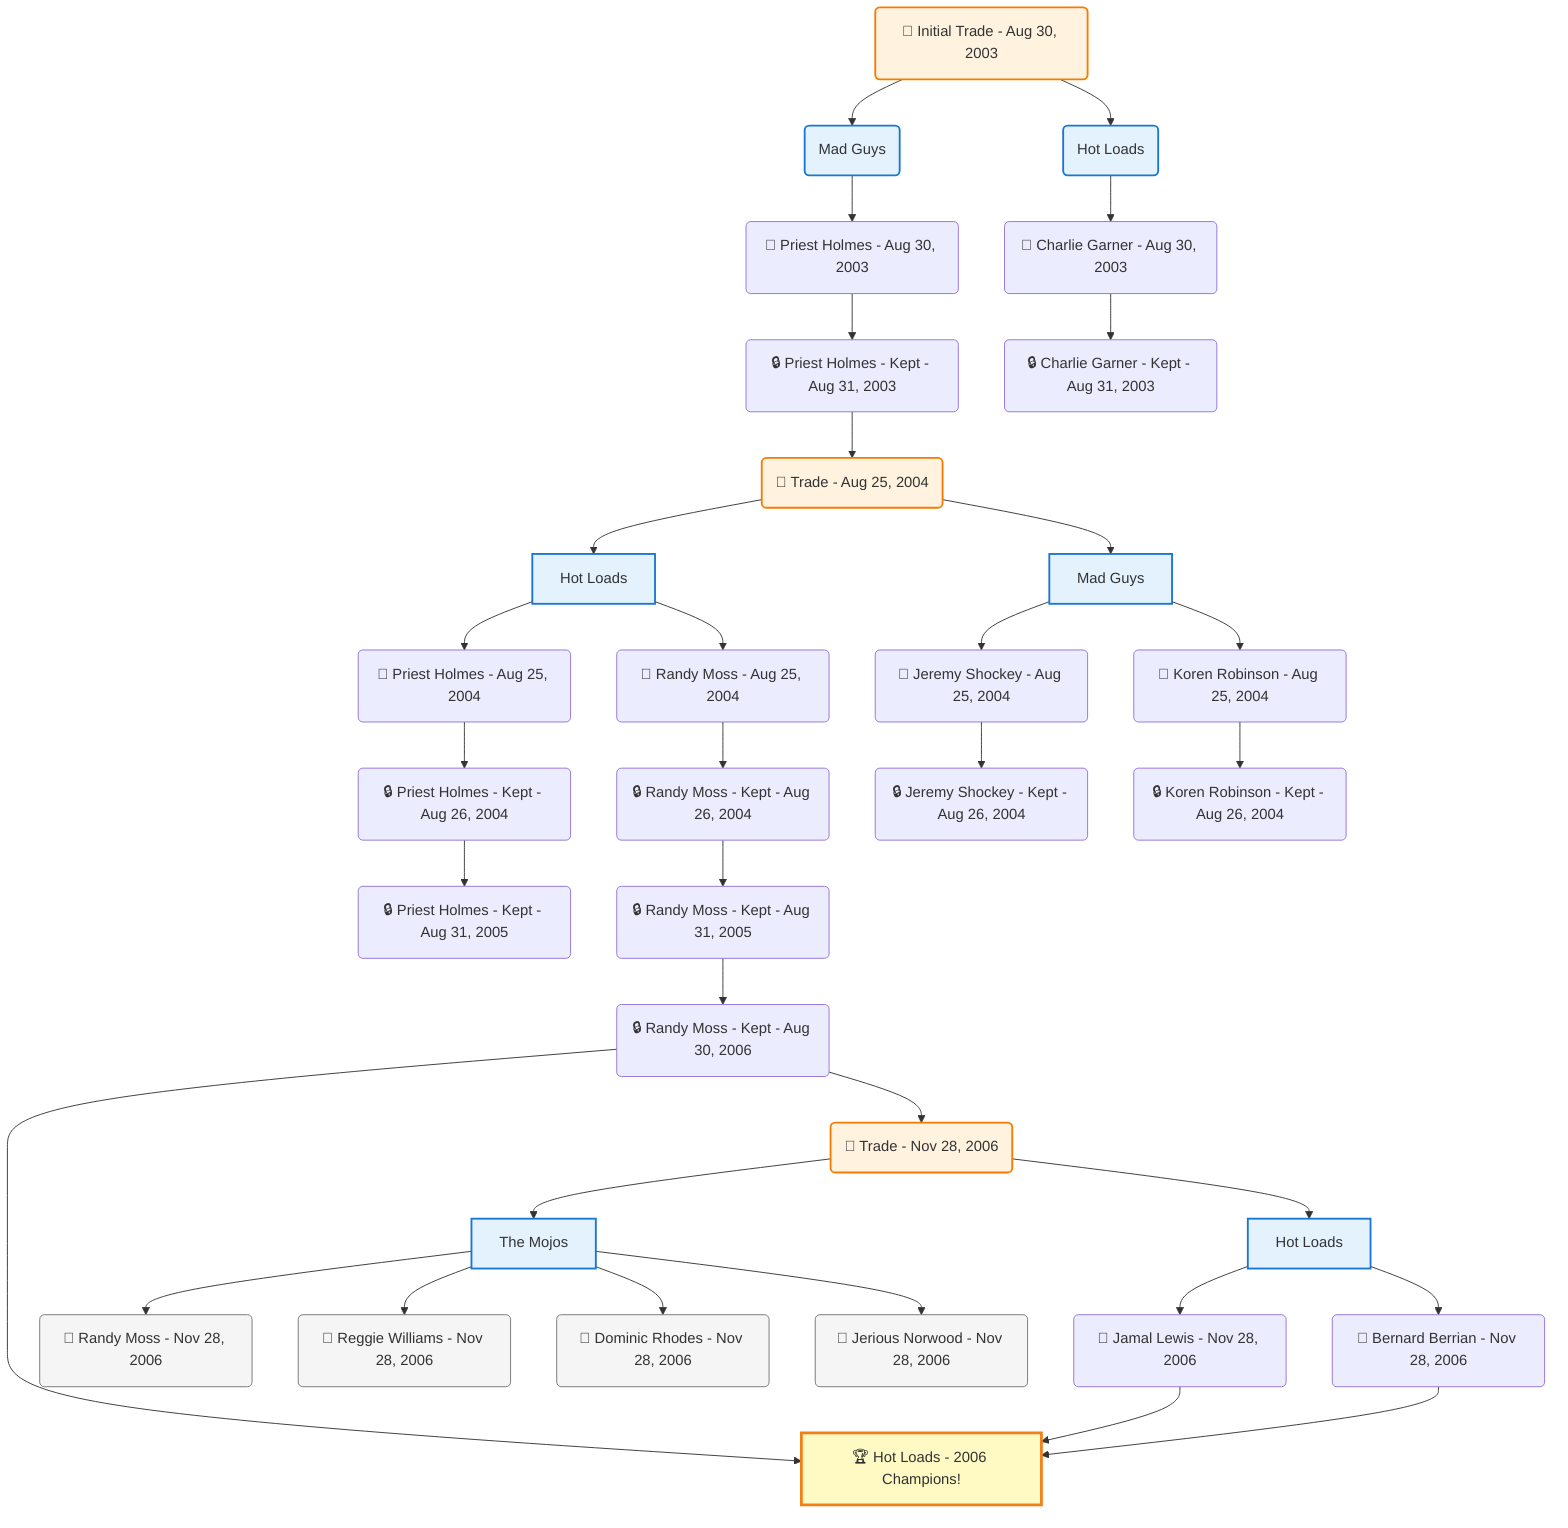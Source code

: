 flowchart TD

    TRADE_MAIN("🔄 Initial Trade - Aug 30, 2003")
    TEAM_1("Mad Guys")
    TEAM_2("Hot Loads")
    NODE_578e4f37-081f-4c02-beb3-5a05162913a9("🔄 Priest Holmes - Aug 30, 2003")
    NODE_5633b7e2-a69f-418a-b631-798dba408c62("🔒 Priest Holmes - Kept - Aug 31, 2003")
    TRADE_443e1476-8541-4e17-ad3c-05b56ee14673_3("🔄 Trade - Aug 25, 2004")
    TEAM_8e9f18ff-62c3-40e8-bb10-32f74cf4ee33_4["Hot Loads"]
    NODE_ba6758a3-f208-477f-9e87-3dc956ba79c9("🔄 Priest Holmes - Aug 25, 2004")
    NODE_082259f8-2e9f-4ee4-ab69-a399e61188d7("🔒 Priest Holmes - Kept - Aug 26, 2004")
    NODE_32804528-2abe-4adb-8021-818b4a8496e4("🔒 Priest Holmes - Kept - Aug 31, 2005")
    NODE_b0086ff5-88cc-4f48-a79f-8d6a747dae46("🔄 Randy Moss - Aug 25, 2004")
    NODE_1e0ac843-fc9b-4434-bced-af98c0eb09cc("🔒 Randy Moss - Kept - Aug 26, 2004")
    NODE_c8b06ed6-3319-4413-b8f6-9d120dd33ac2("🔒 Randy Moss - Kept - Aug 31, 2005")
    NODE_04d40653-38ae-48e4-b9fa-e1222162b6e6("🔒 Randy Moss - Kept - Aug 30, 2006")
    CHAMP_8e9f18ff-62c3-40e8-bb10-32f74cf4ee33_2006["🏆 Hot Loads - 2006 Champions!"]
    TRADE_94128dc1-5690-4ecb-9e57-2fcda0f4436f_5("🔄 Trade - Nov 28, 2006")
    TEAM_bbe2d0ad-54cf-4c22-be82-b2a5f262a157_6["The Mojos"]
    NODE_ea837e1f-1038-4fb7-b95d-79f8daf5279e("🔄 Randy Moss - Nov 28, 2006")
    NODE_4a66e6f4-6850-46cb-ae70-91890578144f("🔄 Reggie Williams - Nov 28, 2006")
    NODE_1695e839-8cd2-4d8b-ad6e-df55e29c78d9("🔄 Dominic Rhodes - Nov 28, 2006")
    NODE_cdf5dcda-2005-467e-afdb-f4c01462b89a("🔄 Jerious Norwood - Nov 28, 2006")
    TEAM_8e9f18ff-62c3-40e8-bb10-32f74cf4ee33_7["Hot Loads"]
    NODE_0f1d9e0e-cd1c-4a60-b92e-202e6d935f55("🔄 Jamal Lewis - Nov 28, 2006")
    NODE_7aed24a6-71ce-4ad3-8218-d5b6b4b8e796("🔄 Bernard Berrian - Nov 28, 2006")
    TEAM_f5908944-6efd-40eb-af54-6c53004e0e2f_8["Mad Guys"]
    NODE_09e638be-ded4-4dbe-bbea-702be0999965("🔄 Jeremy Shockey - Aug 25, 2004")
    NODE_d3959570-9758-4b71-a859-00b5af9e18d0("🔒 Jeremy Shockey - Kept - Aug 26, 2004")
    NODE_df1226c5-2107-4056-b561-de7a7b78c69c("🔄 Koren Robinson - Aug 25, 2004")
    NODE_56949baa-ed41-459d-ab3b-b776f7512e14("🔒 Koren Robinson - Kept - Aug 26, 2004")
    NODE_28c1ae8f-aefa-4b0e-b503-9314b3c14d57("🔄 Charlie Garner - Aug 30, 2003")
    NODE_1bb3b8c2-11de-4770-9cb0-7f3db8b66bf2("🔒 Charlie Garner - Kept - Aug 31, 2003")

    TRADE_MAIN --> TEAM_1
    TRADE_MAIN --> TEAM_2
    TEAM_1 --> NODE_578e4f37-081f-4c02-beb3-5a05162913a9
    NODE_578e4f37-081f-4c02-beb3-5a05162913a9 --> NODE_5633b7e2-a69f-418a-b631-798dba408c62
    NODE_5633b7e2-a69f-418a-b631-798dba408c62 --> TRADE_443e1476-8541-4e17-ad3c-05b56ee14673_3
    TRADE_443e1476-8541-4e17-ad3c-05b56ee14673_3 --> TEAM_8e9f18ff-62c3-40e8-bb10-32f74cf4ee33_4
    TEAM_8e9f18ff-62c3-40e8-bb10-32f74cf4ee33_4 --> NODE_ba6758a3-f208-477f-9e87-3dc956ba79c9
    NODE_ba6758a3-f208-477f-9e87-3dc956ba79c9 --> NODE_082259f8-2e9f-4ee4-ab69-a399e61188d7
    NODE_082259f8-2e9f-4ee4-ab69-a399e61188d7 --> NODE_32804528-2abe-4adb-8021-818b4a8496e4
    TEAM_8e9f18ff-62c3-40e8-bb10-32f74cf4ee33_4 --> NODE_b0086ff5-88cc-4f48-a79f-8d6a747dae46
    NODE_b0086ff5-88cc-4f48-a79f-8d6a747dae46 --> NODE_1e0ac843-fc9b-4434-bced-af98c0eb09cc
    NODE_1e0ac843-fc9b-4434-bced-af98c0eb09cc --> NODE_c8b06ed6-3319-4413-b8f6-9d120dd33ac2
    NODE_c8b06ed6-3319-4413-b8f6-9d120dd33ac2 --> NODE_04d40653-38ae-48e4-b9fa-e1222162b6e6
    NODE_04d40653-38ae-48e4-b9fa-e1222162b6e6 --> CHAMP_8e9f18ff-62c3-40e8-bb10-32f74cf4ee33_2006
    NODE_04d40653-38ae-48e4-b9fa-e1222162b6e6 --> TRADE_94128dc1-5690-4ecb-9e57-2fcda0f4436f_5
    TRADE_94128dc1-5690-4ecb-9e57-2fcda0f4436f_5 --> TEAM_bbe2d0ad-54cf-4c22-be82-b2a5f262a157_6
    TEAM_bbe2d0ad-54cf-4c22-be82-b2a5f262a157_6 --> NODE_ea837e1f-1038-4fb7-b95d-79f8daf5279e
    TEAM_bbe2d0ad-54cf-4c22-be82-b2a5f262a157_6 --> NODE_4a66e6f4-6850-46cb-ae70-91890578144f
    TEAM_bbe2d0ad-54cf-4c22-be82-b2a5f262a157_6 --> NODE_1695e839-8cd2-4d8b-ad6e-df55e29c78d9
    TEAM_bbe2d0ad-54cf-4c22-be82-b2a5f262a157_6 --> NODE_cdf5dcda-2005-467e-afdb-f4c01462b89a
    TRADE_94128dc1-5690-4ecb-9e57-2fcda0f4436f_5 --> TEAM_8e9f18ff-62c3-40e8-bb10-32f74cf4ee33_7
    TEAM_8e9f18ff-62c3-40e8-bb10-32f74cf4ee33_7 --> NODE_0f1d9e0e-cd1c-4a60-b92e-202e6d935f55
    NODE_0f1d9e0e-cd1c-4a60-b92e-202e6d935f55 --> CHAMP_8e9f18ff-62c3-40e8-bb10-32f74cf4ee33_2006
    TEAM_8e9f18ff-62c3-40e8-bb10-32f74cf4ee33_7 --> NODE_7aed24a6-71ce-4ad3-8218-d5b6b4b8e796
    NODE_7aed24a6-71ce-4ad3-8218-d5b6b4b8e796 --> CHAMP_8e9f18ff-62c3-40e8-bb10-32f74cf4ee33_2006
    TRADE_443e1476-8541-4e17-ad3c-05b56ee14673_3 --> TEAM_f5908944-6efd-40eb-af54-6c53004e0e2f_8
    TEAM_f5908944-6efd-40eb-af54-6c53004e0e2f_8 --> NODE_09e638be-ded4-4dbe-bbea-702be0999965
    NODE_09e638be-ded4-4dbe-bbea-702be0999965 --> NODE_d3959570-9758-4b71-a859-00b5af9e18d0
    TEAM_f5908944-6efd-40eb-af54-6c53004e0e2f_8 --> NODE_df1226c5-2107-4056-b561-de7a7b78c69c
    NODE_df1226c5-2107-4056-b561-de7a7b78c69c --> NODE_56949baa-ed41-459d-ab3b-b776f7512e14
    TEAM_2 --> NODE_28c1ae8f-aefa-4b0e-b503-9314b3c14d57
    NODE_28c1ae8f-aefa-4b0e-b503-9314b3c14d57 --> NODE_1bb3b8c2-11de-4770-9cb0-7f3db8b66bf2

    %% Node styling
    classDef teamNode fill:#e3f2fd,stroke:#1976d2,stroke-width:2px
    classDef tradeNode fill:#fff3e0,stroke:#f57c00,stroke-width:2px
    classDef playerNode fill:#f3e5f5,stroke:#7b1fa2,stroke-width:1px
    classDef nonRootPlayerNode fill:#f5f5f5,stroke:#757575,stroke-width:1px
    classDef endNode fill:#ffebee,stroke:#c62828,stroke-width:2px
    classDef waiverNode fill:#e8f5e8,stroke:#388e3c,stroke-width:2px
    classDef championshipNode fill:#fff9c4,stroke:#f57f17,stroke-width:3px

    class TEAM_1,TEAM_2,TEAM_8e9f18ff-62c3-40e8-bb10-32f74cf4ee33_4,TEAM_bbe2d0ad-54cf-4c22-be82-b2a5f262a157_6,TEAM_8e9f18ff-62c3-40e8-bb10-32f74cf4ee33_7,TEAM_f5908944-6efd-40eb-af54-6c53004e0e2f_8 teamNode
    class CHAMP_8e9f18ff-62c3-40e8-bb10-32f74cf4ee33_2006 championshipNode
    class NODE_ea837e1f-1038-4fb7-b95d-79f8daf5279e,NODE_4a66e6f4-6850-46cb-ae70-91890578144f,NODE_1695e839-8cd2-4d8b-ad6e-df55e29c78d9,NODE_cdf5dcda-2005-467e-afdb-f4c01462b89a nonRootPlayerNode
    class TRADE_MAIN,TRADE_443e1476-8541-4e17-ad3c-05b56ee14673_3,TRADE_94128dc1-5690-4ecb-9e57-2fcda0f4436f_5 tradeNode